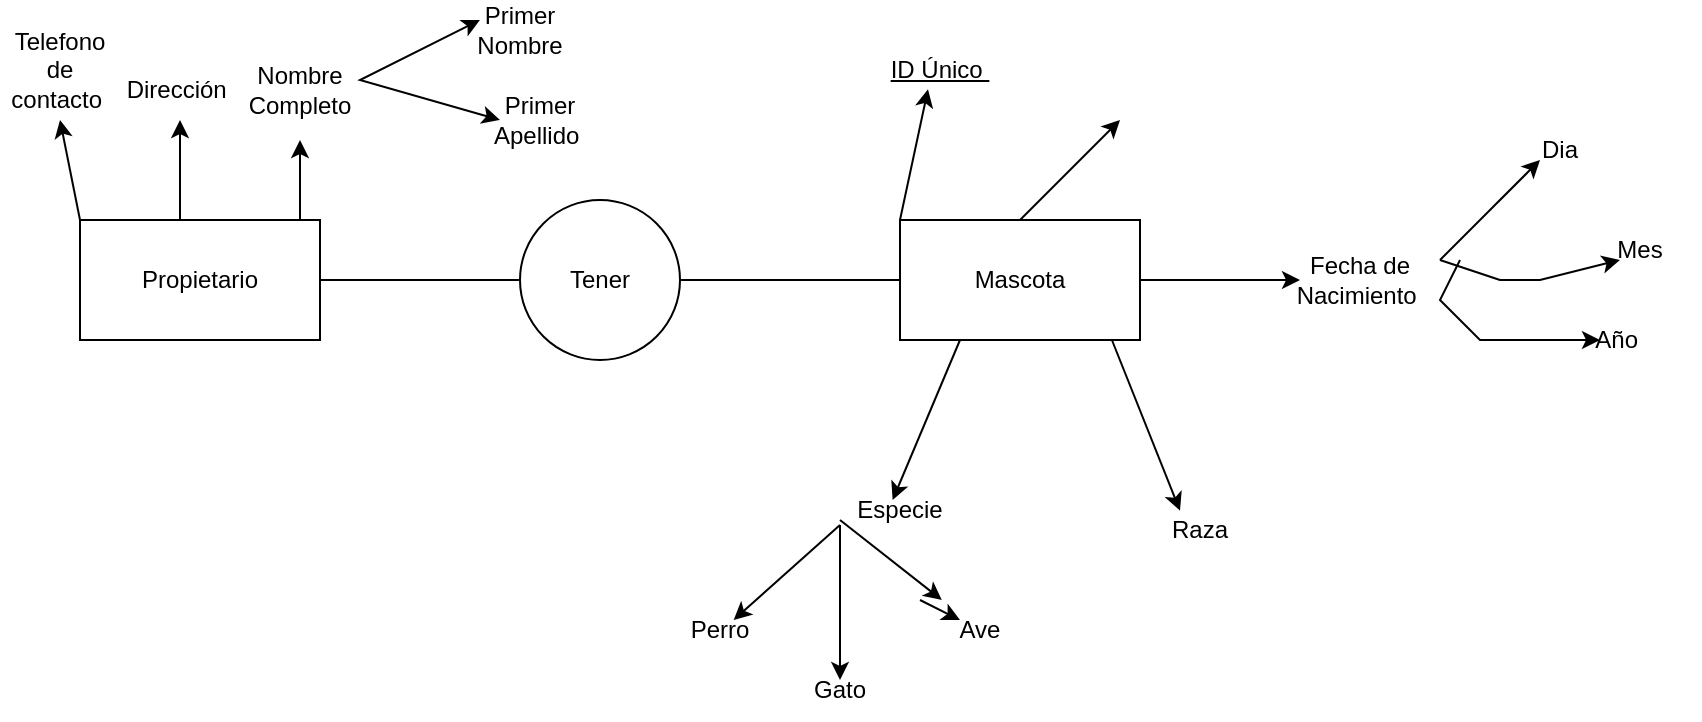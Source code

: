 <mxfile version="28.0.5">
  <diagram name="Página-1" id="M-wcY5vc3F74Q-xyCNlj">
    <mxGraphModel dx="786" dy="451" grid="1" gridSize="10" guides="1" tooltips="1" connect="1" arrows="1" fold="1" page="1" pageScale="1" pageWidth="1654" pageHeight="1169" math="0" shadow="0">
      <root>
        <mxCell id="0" />
        <mxCell id="1" parent="0" />
        <mxCell id="guMR0YwnU3SmXgT3xVpe-1" value="Propietario" style="rounded=0;whiteSpace=wrap;html=1;" vertex="1" parent="1">
          <mxGeometry x="50" y="140" width="120" height="60" as="geometry" />
        </mxCell>
        <mxCell id="guMR0YwnU3SmXgT3xVpe-2" value="" style="endArrow=none;html=1;rounded=0;exitX=1;exitY=0.5;exitDx=0;exitDy=0;" edge="1" parent="1" source="guMR0YwnU3SmXgT3xVpe-1">
          <mxGeometry width="50" height="50" relative="1" as="geometry">
            <mxPoint x="200" y="180" as="sourcePoint" />
            <mxPoint x="270" y="170" as="targetPoint" />
          </mxGeometry>
        </mxCell>
        <mxCell id="guMR0YwnU3SmXgT3xVpe-3" value="Tener" style="ellipse;whiteSpace=wrap;html=1;aspect=fixed;" vertex="1" parent="1">
          <mxGeometry x="270" y="130" width="80" height="80" as="geometry" />
        </mxCell>
        <mxCell id="guMR0YwnU3SmXgT3xVpe-4" value="" style="endArrow=none;html=1;rounded=0;" edge="1" parent="1">
          <mxGeometry width="50" height="50" relative="1" as="geometry">
            <mxPoint x="350" y="170" as="sourcePoint" />
            <mxPoint x="460" y="170" as="targetPoint" />
          </mxGeometry>
        </mxCell>
        <mxCell id="guMR0YwnU3SmXgT3xVpe-5" value="Mascota" style="rounded=0;whiteSpace=wrap;html=1;" vertex="1" parent="1">
          <mxGeometry x="460" y="140" width="120" height="60" as="geometry" />
        </mxCell>
        <mxCell id="guMR0YwnU3SmXgT3xVpe-6" value="" style="endArrow=classic;html=1;rounded=0;" edge="1" parent="1">
          <mxGeometry width="50" height="50" relative="1" as="geometry">
            <mxPoint x="100" y="140" as="sourcePoint" />
            <mxPoint x="100" y="90" as="targetPoint" />
          </mxGeometry>
        </mxCell>
        <mxCell id="guMR0YwnU3SmXgT3xVpe-7" value="" style="endArrow=classic;html=1;rounded=0;" edge="1" parent="1">
          <mxGeometry width="50" height="50" relative="1" as="geometry">
            <mxPoint x="160" y="140" as="sourcePoint" />
            <mxPoint x="160" y="100" as="targetPoint" />
          </mxGeometry>
        </mxCell>
        <mxCell id="guMR0YwnU3SmXgT3xVpe-8" value="" style="endArrow=classic;html=1;rounded=0;" edge="1" parent="1">
          <mxGeometry width="50" height="50" relative="1" as="geometry">
            <mxPoint x="50" y="140" as="sourcePoint" />
            <mxPoint x="40" y="90" as="targetPoint" />
          </mxGeometry>
        </mxCell>
        <mxCell id="guMR0YwnU3SmXgT3xVpe-9" value="Telefono de contacto&amp;nbsp;" style="text;html=1;align=center;verticalAlign=middle;whiteSpace=wrap;rounded=0;" vertex="1" parent="1">
          <mxGeometry x="10" y="50" width="60" height="30" as="geometry" />
        </mxCell>
        <mxCell id="guMR0YwnU3SmXgT3xVpe-10" value="Dirección&amp;nbsp;" style="text;html=1;align=center;verticalAlign=middle;whiteSpace=wrap;rounded=0;" vertex="1" parent="1">
          <mxGeometry x="70" y="60" width="60" height="30" as="geometry" />
        </mxCell>
        <mxCell id="guMR0YwnU3SmXgT3xVpe-11" value="Nombre Completo" style="text;html=1;align=center;verticalAlign=middle;whiteSpace=wrap;rounded=0;" vertex="1" parent="1">
          <mxGeometry x="130" y="60" width="60" height="30" as="geometry" />
        </mxCell>
        <mxCell id="guMR0YwnU3SmXgT3xVpe-16" value="ID Único&amp;nbsp;" style="text;html=1;align=center;verticalAlign=middle;whiteSpace=wrap;rounded=0;fontStyle=4" vertex="1" parent="1">
          <mxGeometry x="450" y="50" width="60" height="30" as="geometry" />
        </mxCell>
        <mxCell id="guMR0YwnU3SmXgT3xVpe-17" value="" style="endArrow=classic;html=1;rounded=0;entryX=0.4;entryY=0.822;entryDx=0;entryDy=0;entryPerimeter=0;" edge="1" parent="1" target="guMR0YwnU3SmXgT3xVpe-16">
          <mxGeometry width="50" height="50" relative="1" as="geometry">
            <mxPoint x="460" y="140" as="sourcePoint" />
            <mxPoint x="510" y="90" as="targetPoint" />
          </mxGeometry>
        </mxCell>
        <mxCell id="guMR0YwnU3SmXgT3xVpe-18" value="" style="endArrow=classic;html=1;rounded=0;" edge="1" parent="1">
          <mxGeometry width="50" height="50" relative="1" as="geometry">
            <mxPoint x="520" y="140" as="sourcePoint" />
            <mxPoint x="570" y="90" as="targetPoint" />
          </mxGeometry>
        </mxCell>
        <mxCell id="guMR0YwnU3SmXgT3xVpe-19" value="" style="endArrow=classic;html=1;rounded=0;" edge="1" parent="1">
          <mxGeometry width="50" height="50" relative="1" as="geometry">
            <mxPoint x="580" y="170" as="sourcePoint" />
            <mxPoint x="660" y="170" as="targetPoint" />
          </mxGeometry>
        </mxCell>
        <mxCell id="guMR0YwnU3SmXgT3xVpe-21" value="" style="endArrow=classic;html=1;rounded=0;exitX=0.883;exitY=1.078;exitDx=0;exitDy=0;exitPerimeter=0;" edge="1" parent="1">
          <mxGeometry width="50" height="50" relative="1" as="geometry">
            <mxPoint x="565.96" y="200.0" as="sourcePoint" />
            <mxPoint x="600" y="285.32" as="targetPoint" />
          </mxGeometry>
        </mxCell>
        <mxCell id="guMR0YwnU3SmXgT3xVpe-23" value="" style="endArrow=classic;html=1;rounded=0;exitX=0.25;exitY=1;exitDx=0;exitDy=0;" edge="1" parent="1" source="guMR0YwnU3SmXgT3xVpe-5">
          <mxGeometry width="50" height="50" relative="1" as="geometry">
            <mxPoint x="490" y="200" as="sourcePoint" />
            <mxPoint x="456.316" y="280" as="targetPoint" />
          </mxGeometry>
        </mxCell>
        <mxCell id="guMR0YwnU3SmXgT3xVpe-24" value="Especie" style="text;html=1;align=center;verticalAlign=middle;whiteSpace=wrap;rounded=0;" vertex="1" parent="1">
          <mxGeometry x="430" y="270" width="60" height="30" as="geometry" />
        </mxCell>
        <mxCell id="guMR0YwnU3SmXgT3xVpe-27" value="Raza" style="text;html=1;align=center;verticalAlign=middle;whiteSpace=wrap;rounded=0;" vertex="1" parent="1">
          <mxGeometry x="580" y="280" width="60" height="30" as="geometry" />
        </mxCell>
        <mxCell id="guMR0YwnU3SmXgT3xVpe-34" value="" style="endArrow=classic;html=1;rounded=0;" edge="1" parent="1" source="guMR0YwnU3SmXgT3xVpe-43">
          <mxGeometry width="50" height="50" relative="1" as="geometry">
            <mxPoint x="430" y="290" as="sourcePoint" />
            <mxPoint x="490" y="340" as="targetPoint" />
          </mxGeometry>
        </mxCell>
        <mxCell id="guMR0YwnU3SmXgT3xVpe-38" value="" style="endArrow=classic;html=1;rounded=0;exitX=0;exitY=0.75;exitDx=0;exitDy=0;" edge="1" parent="1" source="guMR0YwnU3SmXgT3xVpe-24">
          <mxGeometry width="50" height="50" relative="1" as="geometry">
            <mxPoint x="430" y="293" as="sourcePoint" />
            <mxPoint x="376.8" y="340" as="targetPoint" />
          </mxGeometry>
        </mxCell>
        <mxCell id="guMR0YwnU3SmXgT3xVpe-39" value="Perro" style="text;html=1;align=center;verticalAlign=middle;whiteSpace=wrap;rounded=0;" vertex="1" parent="1">
          <mxGeometry x="340" y="330" width="60" height="30" as="geometry" />
        </mxCell>
        <mxCell id="guMR0YwnU3SmXgT3xVpe-41" value="" style="endArrow=classic;html=1;rounded=0;exitX=0;exitY=0.75;exitDx=0;exitDy=0;" edge="1" parent="1" source="guMR0YwnU3SmXgT3xVpe-24">
          <mxGeometry width="50" height="50" relative="1" as="geometry">
            <mxPoint x="430" y="293" as="sourcePoint" />
            <mxPoint x="430" y="370" as="targetPoint" />
          </mxGeometry>
        </mxCell>
        <mxCell id="guMR0YwnU3SmXgT3xVpe-42" value="Gato" style="text;html=1;align=center;verticalAlign=middle;whiteSpace=wrap;rounded=0;" vertex="1" parent="1">
          <mxGeometry x="400" y="360" width="60" height="30" as="geometry" />
        </mxCell>
        <mxCell id="guMR0YwnU3SmXgT3xVpe-44" value="" style="endArrow=classic;html=1;rounded=0;" edge="1" parent="1" target="guMR0YwnU3SmXgT3xVpe-43">
          <mxGeometry width="50" height="50" relative="1" as="geometry">
            <mxPoint x="430" y="290" as="sourcePoint" />
            <mxPoint x="490" y="340" as="targetPoint" />
          </mxGeometry>
        </mxCell>
        <mxCell id="guMR0YwnU3SmXgT3xVpe-43" value="Ave" style="text;html=1;align=center;verticalAlign=middle;whiteSpace=wrap;rounded=0;" vertex="1" parent="1">
          <mxGeometry x="470" y="330" width="60" height="30" as="geometry" />
        </mxCell>
        <mxCell id="guMR0YwnU3SmXgT3xVpe-45" value="Fecha de Nacimiento&amp;nbsp;" style="text;html=1;align=center;verticalAlign=middle;whiteSpace=wrap;rounded=0;" vertex="1" parent="1">
          <mxGeometry x="660" y="155" width="60" height="30" as="geometry" />
        </mxCell>
        <mxCell id="guMR0YwnU3SmXgT3xVpe-46" value="" style="endArrow=classic;html=1;rounded=0;" edge="1" parent="1">
          <mxGeometry width="50" height="50" relative="1" as="geometry">
            <mxPoint x="730" y="160" as="sourcePoint" />
            <mxPoint x="780" y="110" as="targetPoint" />
          </mxGeometry>
        </mxCell>
        <mxCell id="guMR0YwnU3SmXgT3xVpe-47" value="Dia" style="text;html=1;align=center;verticalAlign=middle;whiteSpace=wrap;rounded=0;" vertex="1" parent="1">
          <mxGeometry x="760" y="90" width="60" height="30" as="geometry" />
        </mxCell>
        <mxCell id="guMR0YwnU3SmXgT3xVpe-48" value="Año&amp;nbsp;" style="text;html=1;align=center;verticalAlign=middle;whiteSpace=wrap;rounded=0;" vertex="1" parent="1">
          <mxGeometry x="790" y="185" width="60" height="30" as="geometry" />
        </mxCell>
        <mxCell id="guMR0YwnU3SmXgT3xVpe-49" value="Mes" style="text;html=1;align=center;verticalAlign=middle;whiteSpace=wrap;rounded=0;" vertex="1" parent="1">
          <mxGeometry x="800" y="140" width="60" height="30" as="geometry" />
        </mxCell>
        <mxCell id="guMR0YwnU3SmXgT3xVpe-50" value="" style="endArrow=classic;html=1;rounded=0;" edge="1" parent="1">
          <mxGeometry width="50" height="50" relative="1" as="geometry">
            <mxPoint x="760" y="170" as="sourcePoint" />
            <mxPoint x="820" y="160" as="targetPoint" />
            <Array as="points">
              <mxPoint x="730" y="160" />
              <mxPoint x="760" y="170" />
              <mxPoint x="780" y="170" />
            </Array>
          </mxGeometry>
        </mxCell>
        <mxCell id="guMR0YwnU3SmXgT3xVpe-51" value="" style="endArrow=classic;html=1;rounded=0;" edge="1" parent="1">
          <mxGeometry width="50" height="50" relative="1" as="geometry">
            <mxPoint x="740" y="160" as="sourcePoint" />
            <mxPoint x="810" y="200" as="targetPoint" />
            <Array as="points">
              <mxPoint x="730" y="180" />
              <mxPoint x="750" y="200" />
            </Array>
          </mxGeometry>
        </mxCell>
        <mxCell id="guMR0YwnU3SmXgT3xVpe-53" value="" style="endArrow=classic;startArrow=classic;html=1;rounded=0;" edge="1" parent="1">
          <mxGeometry width="50" height="50" relative="1" as="geometry">
            <mxPoint x="250" y="40" as="sourcePoint" />
            <mxPoint x="260" y="90" as="targetPoint" />
            <Array as="points">
              <mxPoint x="190" y="70" />
            </Array>
          </mxGeometry>
        </mxCell>
        <mxCell id="guMR0YwnU3SmXgT3xVpe-54" value="Primer Apellido&amp;nbsp;" style="text;html=1;align=center;verticalAlign=middle;whiteSpace=wrap;rounded=0;" vertex="1" parent="1">
          <mxGeometry x="250" y="70" width="60" height="40" as="geometry" />
        </mxCell>
        <mxCell id="guMR0YwnU3SmXgT3xVpe-55" value="Primer Nombre" style="text;html=1;align=center;verticalAlign=middle;whiteSpace=wrap;rounded=0;" vertex="1" parent="1">
          <mxGeometry x="240" y="30" width="60" height="30" as="geometry" />
        </mxCell>
      </root>
    </mxGraphModel>
  </diagram>
</mxfile>
